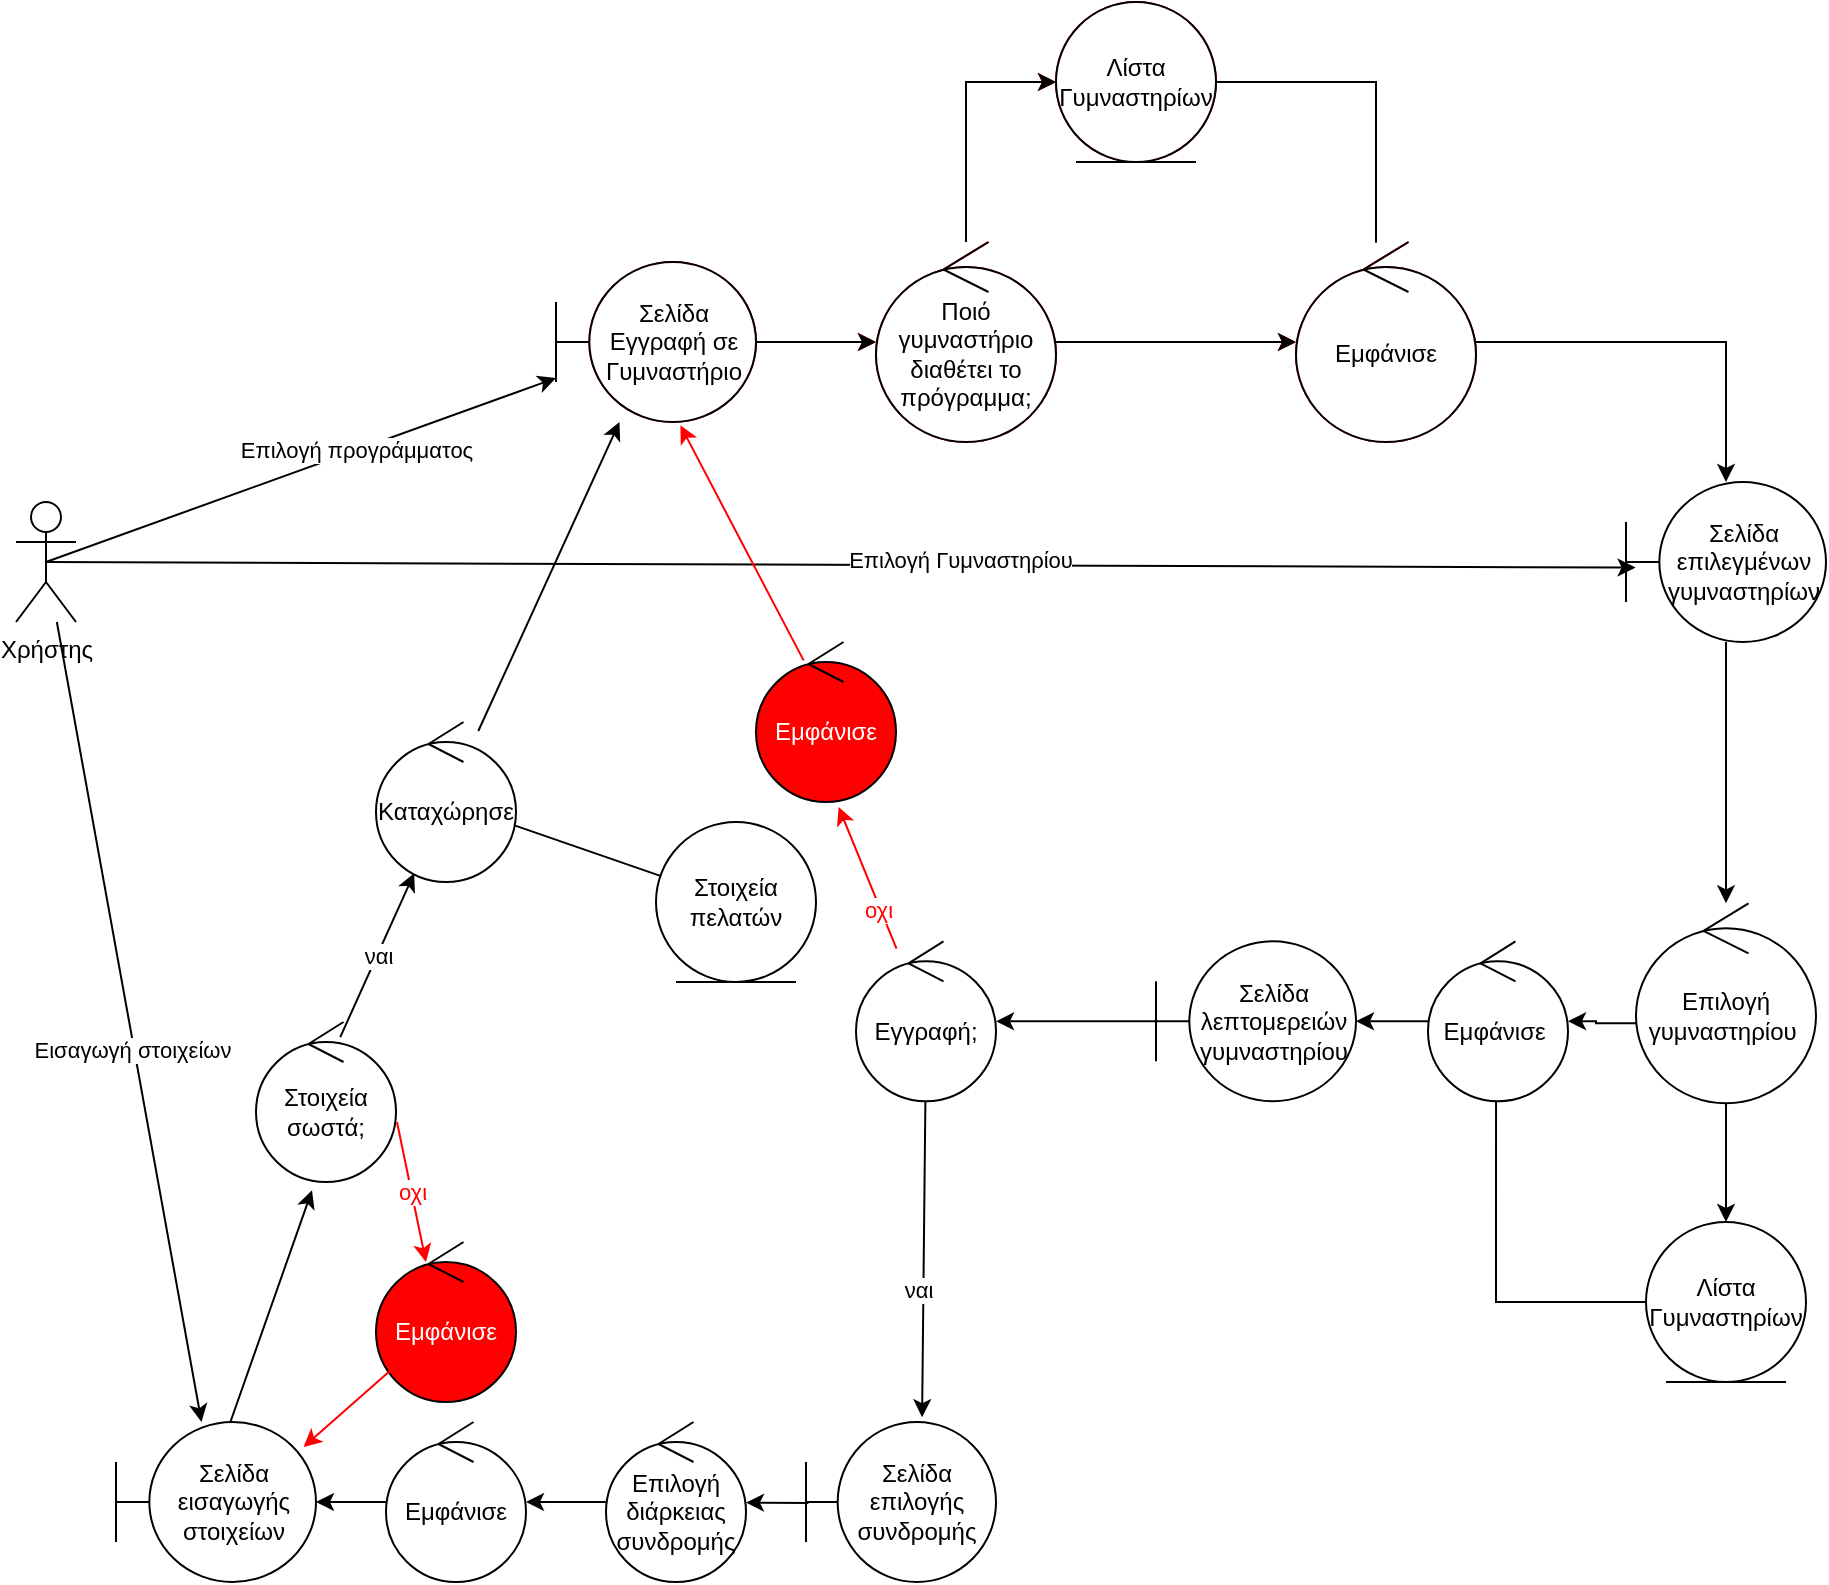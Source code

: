 <mxfile version="20.8.16" type="device"><diagram name="Σελίδα-1" id="yXYEk0ckXVq3rZ-9TFlv"><mxGraphModel dx="1182" dy="690" grid="1" gridSize="10" guides="1" tooltips="1" connect="1" arrows="1" fold="1" page="1" pageScale="1" pageWidth="1654" pageHeight="1169" math="0" shadow="0"><root><mxCell id="0"/><mxCell id="1" parent="0"/><mxCell id="R5TN7imuSOn3KZT6c9Oi-3" style="rounded=0;orthogonalLoop=1;jettySize=auto;html=1;exitX=0.5;exitY=0.5;exitDx=0;exitDy=0;exitPerimeter=0;strokeColor=#000000;fontColor=#000000;" parent="1" source="R5TN7imuSOn3KZT6c9Oi-1" target="R5TN7imuSOn3KZT6c9Oi-2" edge="1"><mxGeometry relative="1" as="geometry"/></mxCell><mxCell id="R5TN7imuSOn3KZT6c9Oi-46" value="&lt;font&gt;Επιλογή προγράμματος&lt;/font&gt;" style="edgeLabel;html=1;align=center;verticalAlign=middle;resizable=0;points=[];fontColor=#000000;" parent="R5TN7imuSOn3KZT6c9Oi-3" vertex="1" connectable="0"><mxGeometry x="0.215" relative="1" as="geometry"><mxPoint as="offset"/></mxGeometry></mxCell><mxCell id="R5TN7imuSOn3KZT6c9Oi-12" style="rounded=0;orthogonalLoop=1;jettySize=auto;html=1;exitX=0.5;exitY=0.5;exitDx=0;exitDy=0;exitPerimeter=0;entryX=0.048;entryY=0.535;entryDx=0;entryDy=0;entryPerimeter=0;strokeColor=#000000;fontColor=#000000;" parent="1" source="R5TN7imuSOn3KZT6c9Oi-1" target="R5TN7imuSOn3KZT6c9Oi-10" edge="1"><mxGeometry relative="1" as="geometry"><mxPoint x="700" y="330" as="targetPoint"/></mxGeometry></mxCell><mxCell id="R5TN7imuSOn3KZT6c9Oi-13" value="Επιλογή Γυμναστηρίου" style="edgeLabel;html=1;align=center;verticalAlign=middle;resizable=0;points=[];fontColor=#000000;" parent="R5TN7imuSOn3KZT6c9Oi-12" vertex="1" connectable="0"><mxGeometry x="0.15" y="3" relative="1" as="geometry"><mxPoint as="offset"/></mxGeometry></mxCell><mxCell id="R5TN7imuSOn3KZT6c9Oi-42" value="" style="rounded=0;orthogonalLoop=1;jettySize=auto;html=1;strokeColor=#000000;fontColor=#000000;" parent="1" source="R5TN7imuSOn3KZT6c9Oi-1" target="R5TN7imuSOn3KZT6c9Oi-29" edge="1"><mxGeometry relative="1" as="geometry"/></mxCell><mxCell id="R5TN7imuSOn3KZT6c9Oi-45" value="Εισαγωγή στοιχείων" style="edgeLabel;html=1;align=center;verticalAlign=middle;resizable=0;points=[];fontColor=#000000;" parent="R5TN7imuSOn3KZT6c9Oi-42" vertex="1" connectable="0"><mxGeometry x="0.067" y="-1" relative="1" as="geometry"><mxPoint as="offset"/></mxGeometry></mxCell><mxCell id="R5TN7imuSOn3KZT6c9Oi-1" value="Χρήστης" style="shape=umlActor;verticalLabelPosition=bottom;verticalAlign=top;html=1;outlineConnect=0;fontColor=#000000;" parent="1" vertex="1"><mxGeometry x="210" y="250" width="30" height="60" as="geometry"/></mxCell><mxCell id="R5TN7imuSOn3KZT6c9Oi-5" value="" style="edgeStyle=orthogonalEdgeStyle;rounded=0;orthogonalLoop=1;jettySize=auto;html=1;strokeColor=#FF0000;fontColor=#000000;" parent="1" source="R5TN7imuSOn3KZT6c9Oi-2" target="R5TN7imuSOn3KZT6c9Oi-4" edge="1"><mxGeometry relative="1" as="geometry"><mxPoint x="560" y="200" as="targetPoint"/></mxGeometry></mxCell><mxCell id="R5TN7imuSOn3KZT6c9Oi-2" value="&lt;font&gt;Σελίδα Εγγραφή σε Γυμναστήριο&lt;/font&gt;" style="shape=umlBoundary;whiteSpace=wrap;html=1;strokeColor=#FF0000;fontColor=#000000;" parent="1" vertex="1"><mxGeometry x="480" y="130" width="100" height="80" as="geometry"/></mxCell><mxCell id="R5TN7imuSOn3KZT6c9Oi-7" value="" style="edgeStyle=orthogonalEdgeStyle;rounded=0;orthogonalLoop=1;jettySize=auto;html=1;strokeColor=#FF0000;fontColor=#000000;" parent="1" source="R5TN7imuSOn3KZT6c9Oi-4" target="R5TN7imuSOn3KZT6c9Oi-6" edge="1"><mxGeometry relative="1" as="geometry"><Array as="points"><mxPoint x="685" y="40"/></Array></mxGeometry></mxCell><mxCell id="R5TN7imuSOn3KZT6c9Oi-9" value="" style="edgeStyle=orthogonalEdgeStyle;rounded=0;orthogonalLoop=1;jettySize=auto;html=1;strokeColor=#FF0000;fontColor=#000000;" parent="1" source="R5TN7imuSOn3KZT6c9Oi-4" target="R5TN7imuSOn3KZT6c9Oi-8" edge="1"><mxGeometry relative="1" as="geometry"/></mxCell><mxCell id="R5TN7imuSOn3KZT6c9Oi-4" value="&lt;font&gt;Ποιό γυμναστήριο διαθέτει το πρόγραμμα;&lt;/font&gt;" style="ellipse;shape=umlControl;whiteSpace=wrap;html=1;strokeColor=#FF0000;fontColor=#000000;" parent="1" vertex="1"><mxGeometry x="640" y="120" width="90" height="100" as="geometry"/></mxCell><mxCell id="R5TN7imuSOn3KZT6c9Oi-6" value="&lt;font&gt;Λίστα Γυμναστηρίων&lt;/font&gt;" style="ellipse;shape=umlEntity;whiteSpace=wrap;html=1;strokeColor=#FF0000;fontColor=#000000;" parent="1" vertex="1"><mxGeometry x="730" width="80" height="80" as="geometry"/></mxCell><mxCell id="R5TN7imuSOn3KZT6c9Oi-11" value="" style="edgeStyle=orthogonalEdgeStyle;rounded=0;orthogonalLoop=1;jettySize=auto;html=1;strokeColor=#000000;fontColor=#000000;" parent="1" source="R5TN7imuSOn3KZT6c9Oi-8" target="R5TN7imuSOn3KZT6c9Oi-10" edge="1"><mxGeometry relative="1" as="geometry"/></mxCell><mxCell id="ug4J_Ss9mCwyKm0yuiUr-1" value="" style="edgeStyle=orthogonalEdgeStyle;rounded=0;orthogonalLoop=1;jettySize=auto;html=1;strokeColor=#FF0000;endArrow=none;endFill=0;fontColor=#000000;" parent="1" source="R5TN7imuSOn3KZT6c9Oi-8" target="R5TN7imuSOn3KZT6c9Oi-6" edge="1"><mxGeometry relative="1" as="geometry"><Array as="points"><mxPoint x="890" y="40"/></Array></mxGeometry></mxCell><mxCell id="R5TN7imuSOn3KZT6c9Oi-8" value="&lt;font&gt;Εμφάνισε&lt;/font&gt;" style="ellipse;shape=umlControl;whiteSpace=wrap;html=1;strokeColor=#FF0000;fontColor=#000000;" parent="1" vertex="1"><mxGeometry x="850" y="120" width="90" height="100" as="geometry"/></mxCell><mxCell id="R5TN7imuSOn3KZT6c9Oi-15" value="" style="edgeStyle=orthogonalEdgeStyle;rounded=0;orthogonalLoop=1;jettySize=auto;html=1;exitX=0.111;exitY=0.6;exitDx=0;exitDy=0;exitPerimeter=0;strokeColor=#000000;fontColor=#000000;" parent="1" source="R5TN7imuSOn3KZT6c9Oi-18" target="R5TN7imuSOn3KZT6c9Oi-14" edge="1"><mxGeometry relative="1" as="geometry"><mxPoint x="1060" y="460.64" as="sourcePoint"/></mxGeometry></mxCell><mxCell id="R5TN7imuSOn3KZT6c9Oi-19" value="" style="edgeStyle=orthogonalEdgeStyle;rounded=0;orthogonalLoop=1;jettySize=auto;html=1;strokeColor=#000000;fontColor=#000000;" parent="1" source="R5TN7imuSOn3KZT6c9Oi-10" target="R5TN7imuSOn3KZT6c9Oi-18" edge="1"><mxGeometry relative="1" as="geometry"/></mxCell><mxCell id="R5TN7imuSOn3KZT6c9Oi-10" value="&lt;font&gt;Σελίδα επιλεγμένων γυμναστηρίων&lt;/font&gt;" style="shape=umlBoundary;whiteSpace=wrap;html=1;movable=1;resizable=1;rotatable=1;deletable=1;editable=1;locked=0;connectable=1;strokeColor=#000000;fontColor=#000000;" parent="1" vertex="1"><mxGeometry x="1015" y="240" width="100" height="80" as="geometry"/></mxCell><mxCell id="R5TN7imuSOn3KZT6c9Oi-17" value="" style="edgeStyle=orthogonalEdgeStyle;rounded=0;orthogonalLoop=1;jettySize=auto;html=1;strokeColor=#000000;fontColor=#000000;" parent="1" source="R5TN7imuSOn3KZT6c9Oi-14" target="R5TN7imuSOn3KZT6c9Oi-16" edge="1"><mxGeometry relative="1" as="geometry"/></mxCell><mxCell id="R5TN7imuSOn3KZT6c9Oi-14" value="&lt;font&gt;Εμφάνισε&amp;nbsp;&lt;/font&gt;" style="ellipse;shape=umlControl;whiteSpace=wrap;html=1;strokeColor=#000000;fontColor=#000000;" parent="1" vertex="1"><mxGeometry x="916" y="469.64" width="70" height="80" as="geometry"/></mxCell><mxCell id="R5TN7imuSOn3KZT6c9Oi-26" value="" style="edgeStyle=orthogonalEdgeStyle;rounded=0;orthogonalLoop=1;jettySize=auto;html=1;strokeColor=#000000;fontColor=#000000;" parent="1" source="R5TN7imuSOn3KZT6c9Oi-16" target="R5TN7imuSOn3KZT6c9Oi-23" edge="1"><mxGeometry relative="1" as="geometry"/></mxCell><mxCell id="R5TN7imuSOn3KZT6c9Oi-16" value="&lt;font&gt;Σελίδα λεπτομερειών γυμναστηρίου&lt;/font&gt;" style="shape=umlBoundary;whiteSpace=wrap;html=1;strokeColor=#000000;fontColor=#000000;" parent="1" vertex="1"><mxGeometry x="780" y="469.64" width="100" height="80" as="geometry"/></mxCell><mxCell id="ug4J_Ss9mCwyKm0yuiUr-3" value="" style="edgeStyle=orthogonalEdgeStyle;rounded=0;orthogonalLoop=1;jettySize=auto;html=1;strokeColor=#000000;fontColor=#000000;" parent="1" source="R5TN7imuSOn3KZT6c9Oi-18" target="R5TN7imuSOn3KZT6c9Oi-21" edge="1"><mxGeometry relative="1" as="geometry"/></mxCell><mxCell id="R5TN7imuSOn3KZT6c9Oi-18" value="&lt;font&gt;Επιλογή γυμναστηρίου&amp;nbsp;&lt;/font&gt;" style="ellipse;shape=umlControl;whiteSpace=wrap;html=1;strokeColor=#000000;fontColor=#000000;" parent="1" vertex="1"><mxGeometry x="1020" y="450.64" width="90" height="100" as="geometry"/></mxCell><mxCell id="ug4J_Ss9mCwyKm0yuiUr-5" style="edgeStyle=orthogonalEdgeStyle;rounded=0;orthogonalLoop=1;jettySize=auto;html=1;exitX=0;exitY=0.5;exitDx=0;exitDy=0;entryX=0.486;entryY=1.005;entryDx=0;entryDy=0;entryPerimeter=0;strokeColor=#000000;endArrow=none;endFill=0;fontColor=#000000;" parent="1" source="R5TN7imuSOn3KZT6c9Oi-21" target="R5TN7imuSOn3KZT6c9Oi-14" edge="1"><mxGeometry relative="1" as="geometry"/></mxCell><mxCell id="R5TN7imuSOn3KZT6c9Oi-21" value="&lt;font&gt;Λίστα Γυμναστηρίων&lt;/font&gt;" style="ellipse;shape=umlEntity;whiteSpace=wrap;html=1;strokeColor=#000000;fontColor=#000000;" parent="1" vertex="1"><mxGeometry x="1025" y="610" width="80" height="80" as="geometry"/></mxCell><mxCell id="R5TN7imuSOn3KZT6c9Oi-27" value="" style="rounded=0;orthogonalLoop=1;jettySize=auto;html=1;fontColor=#FF0000;strokeColor=#FF0000;entryX=0.59;entryY=1.031;entryDx=0;entryDy=0;entryPerimeter=0;" parent="1" source="R5TN7imuSOn3KZT6c9Oi-23" target="r6VB1Nurh5U4-vM3snNj-21" edge="1"><mxGeometry relative="1" as="geometry"><mxPoint x="620" y="400" as="targetPoint"/></mxGeometry></mxCell><mxCell id="R5TN7imuSOn3KZT6c9Oi-28" value="οχι" style="edgeLabel;html=1;align=center;verticalAlign=middle;resizable=0;points=[];fontColor=#FF0000;" parent="R5TN7imuSOn3KZT6c9Oi-27" vertex="1" connectable="0"><mxGeometry x="-0.422" y="1" relative="1" as="geometry"><mxPoint as="offset"/></mxGeometry></mxCell><mxCell id="R5TN7imuSOn3KZT6c9Oi-31" value="" style="rounded=0;orthogonalLoop=1;jettySize=auto;html=1;entryX=0.611;entryY=-0.03;entryDx=0;entryDy=0;entryPerimeter=0;strokeColor=#000000;fontColor=#000000;" parent="1" source="R5TN7imuSOn3KZT6c9Oi-23" target="R5TN7imuSOn3KZT6c9Oi-30" edge="1"><mxGeometry relative="1" as="geometry"><mxPoint x="440" y="570" as="sourcePoint"/></mxGeometry></mxCell><mxCell id="R5TN7imuSOn3KZT6c9Oi-32" value="&lt;font&gt;ναι&lt;/font&gt;" style="edgeLabel;html=1;align=center;verticalAlign=middle;resizable=0;points=[];fontColor=#000000;" parent="R5TN7imuSOn3KZT6c9Oi-31" vertex="1" connectable="0"><mxGeometry x="0.188" y="-3" relative="1" as="geometry"><mxPoint as="offset"/></mxGeometry></mxCell><mxCell id="R5TN7imuSOn3KZT6c9Oi-23" value="&lt;font&gt;Εγγραφή;&lt;/font&gt;" style="ellipse;shape=umlControl;whiteSpace=wrap;html=1;strokeColor=#000000;fontColor=#000000;" parent="1" vertex="1"><mxGeometry x="630" y="469.64" width="70" height="80" as="geometry"/></mxCell><mxCell id="R5TN7imuSOn3KZT6c9Oi-40" value="ναι" style="rounded=0;orthogonalLoop=1;jettySize=auto;html=1;strokeColor=#000000;fontColor=#000000;exitX=0.602;exitY=0.094;exitDx=0;exitDy=0;exitPerimeter=0;" parent="1" source="r6VB1Nurh5U4-vM3snNj-16" target="R5TN7imuSOn3KZT6c9Oi-39" edge="1"><mxGeometry relative="1" as="geometry"><mxPoint x="430" y="510" as="sourcePoint"/></mxGeometry></mxCell><mxCell id="R5TN7imuSOn3KZT6c9Oi-29" value="&lt;font&gt;Σελίδα εισαγωγής στοιχείων&lt;/font&gt;" style="shape=umlBoundary;whiteSpace=wrap;html=1;strokeColor=#000000;fontColor=#000000;" parent="1" vertex="1"><mxGeometry x="260" y="710" width="100" height="80" as="geometry"/></mxCell><mxCell id="R5TN7imuSOn3KZT6c9Oi-35" value="" style="rounded=0;orthogonalLoop=1;jettySize=auto;html=1;exitX=0.013;exitY=0.507;exitDx=0;exitDy=0;exitPerimeter=0;strokeColor=#000000;fontColor=#000000;" parent="1" source="R5TN7imuSOn3KZT6c9Oi-30" target="R5TN7imuSOn3KZT6c9Oi-34" edge="1"><mxGeometry relative="1" as="geometry"><mxPoint x="635" y="740" as="sourcePoint"/></mxGeometry></mxCell><mxCell id="R5TN7imuSOn3KZT6c9Oi-30" value="&lt;font&gt;Σελίδα επιλογής συνδρομής&lt;/font&gt;" style="shape=umlBoundary;whiteSpace=wrap;html=1;strokeColor=#000000;fontColor=#000000;" parent="1" vertex="1"><mxGeometry x="605" y="710" width="95" height="80" as="geometry"/></mxCell><mxCell id="R5TN7imuSOn3KZT6c9Oi-48" value="" style="edgeStyle=orthogonalEdgeStyle;rounded=0;orthogonalLoop=1;jettySize=auto;html=1;strokeColor=#000000;fontColor=#000000;" parent="1" source="R5TN7imuSOn3KZT6c9Oi-34" target="R5TN7imuSOn3KZT6c9Oi-37" edge="1"><mxGeometry relative="1" as="geometry"/></mxCell><mxCell id="R5TN7imuSOn3KZT6c9Oi-34" value="&lt;font&gt;Επιλογή διάρκειας συνδρομής&lt;/font&gt;" style="ellipse;shape=umlControl;whiteSpace=wrap;html=1;strokeColor=#000000;fontColor=#000000;" parent="1" vertex="1"><mxGeometry x="505" y="710" width="70" height="80" as="geometry"/></mxCell><mxCell id="R5TN7imuSOn3KZT6c9Oi-38" value="" style="rounded=0;orthogonalLoop=1;jettySize=auto;html=1;strokeColor=#000000;fontColor=#000000;" parent="1" source="R5TN7imuSOn3KZT6c9Oi-37" target="R5TN7imuSOn3KZT6c9Oi-29" edge="1"><mxGeometry relative="1" as="geometry"/></mxCell><mxCell id="R5TN7imuSOn3KZT6c9Oi-37" value="&lt;font&gt;Εμφάνισε&lt;/font&gt;" style="ellipse;shape=umlControl;whiteSpace=wrap;html=1;strokeColor=#000000;fontColor=#000000;" parent="1" vertex="1"><mxGeometry x="395" y="710" width="70" height="80" as="geometry"/></mxCell><mxCell id="R5TN7imuSOn3KZT6c9Oi-43" value="" style="rounded=0;orthogonalLoop=1;jettySize=auto;html=1;strokeColor=#000000;fontColor=#000000;endArrow=none;endFill=0;" parent="1" source="R5TN7imuSOn3KZT6c9Oi-39" target="R5TN7imuSOn3KZT6c9Oi-41" edge="1"><mxGeometry relative="1" as="geometry"/></mxCell><mxCell id="R5TN7imuSOn3KZT6c9Oi-44" value="" style="rounded=0;orthogonalLoop=1;jettySize=auto;html=1;strokeColor=#000000;fontColor=#000000;" parent="1" source="R5TN7imuSOn3KZT6c9Oi-39" target="R5TN7imuSOn3KZT6c9Oi-2" edge="1"><mxGeometry relative="1" as="geometry"/></mxCell><mxCell id="R5TN7imuSOn3KZT6c9Oi-39" value="Καταχώρησε" style="ellipse;shape=umlControl;whiteSpace=wrap;html=1;strokeColor=#000000;fontColor=#000000;" parent="1" vertex="1"><mxGeometry x="390" y="360" width="70" height="80" as="geometry"/></mxCell><mxCell id="R5TN7imuSOn3KZT6c9Oi-41" value="&lt;font&gt;Στοιχεία πελατών&lt;/font&gt;" style="ellipse;shape=umlEntity;whiteSpace=wrap;html=1;strokeColor=#000000;fontColor=#000000;" parent="1" vertex="1"><mxGeometry x="530" y="410" width="80" height="80" as="geometry"/></mxCell><mxCell id="r6VB1Nurh5U4-vM3snNj-1" value="&lt;font&gt;Ποιό γυμναστήριο διαθέτει το πρόγραμμα;&lt;/font&gt;" style="ellipse;shape=umlControl;whiteSpace=wrap;html=1;strokeColor=#000000;fontColor=#000000;" vertex="1" parent="1"><mxGeometry x="640" y="120" width="90" height="100" as="geometry"/></mxCell><mxCell id="r6VB1Nurh5U4-vM3snNj-2" value="&lt;font&gt;Εμφάνισε&lt;/font&gt;" style="ellipse;shape=umlControl;whiteSpace=wrap;html=1;strokeColor=#000000;fontColor=#000000;" vertex="1" parent="1"><mxGeometry x="850" y="120" width="90" height="100" as="geometry"/></mxCell><mxCell id="r6VB1Nurh5U4-vM3snNj-3" value="&lt;font&gt;Λίστα Γυμναστηρίων&lt;/font&gt;" style="ellipse;shape=umlEntity;whiteSpace=wrap;html=1;strokeColor=#000000;fontColor=#000000;" vertex="1" parent="1"><mxGeometry x="730" width="80" height="80" as="geometry"/></mxCell><mxCell id="r6VB1Nurh5U4-vM3snNj-4" value="&lt;font&gt;Σελίδα Εγγραφή σε Γυμναστήριο&lt;/font&gt;" style="shape=umlBoundary;whiteSpace=wrap;html=1;strokeColor=#000000;fontColor=#000000;" vertex="1" parent="1"><mxGeometry x="480" y="130" width="100" height="80" as="geometry"/></mxCell><mxCell id="r6VB1Nurh5U4-vM3snNj-10" value="" style="edgeStyle=orthogonalEdgeStyle;rounded=0;orthogonalLoop=1;jettySize=auto;html=1;strokeColor=#000000;fontColor=#000000;" edge="1" source="r6VB1Nurh5U4-vM3snNj-4" target="r6VB1Nurh5U4-vM3snNj-1" parent="1"><mxGeometry relative="1" as="geometry"><mxPoint x="560" y="200" as="targetPoint"/></mxGeometry></mxCell><mxCell id="r6VB1Nurh5U4-vM3snNj-11" value="" style="edgeStyle=orthogonalEdgeStyle;rounded=0;orthogonalLoop=1;jettySize=auto;html=1;strokeColor=#000000;fontColor=#000000;" edge="1" source="r6VB1Nurh5U4-vM3snNj-1" target="r6VB1Nurh5U4-vM3snNj-2" parent="1"><mxGeometry relative="1" as="geometry"/></mxCell><mxCell id="r6VB1Nurh5U4-vM3snNj-12" value="" style="edgeStyle=orthogonalEdgeStyle;rounded=0;orthogonalLoop=1;jettySize=auto;html=1;strokeColor=#000000;fontColor=#000000;" edge="1" source="r6VB1Nurh5U4-vM3snNj-1" target="r6VB1Nurh5U4-vM3snNj-3" parent="1"><mxGeometry relative="1" as="geometry"><Array as="points"><mxPoint x="685" y="40"/></Array></mxGeometry></mxCell><mxCell id="r6VB1Nurh5U4-vM3snNj-13" value="" style="edgeStyle=orthogonalEdgeStyle;rounded=0;orthogonalLoop=1;jettySize=auto;html=1;strokeColor=#000000;endArrow=none;endFill=0;fontColor=#000000;" edge="1" source="r6VB1Nurh5U4-vM3snNj-2" target="r6VB1Nurh5U4-vM3snNj-3" parent="1"><mxGeometry relative="1" as="geometry"><Array as="points"><mxPoint x="890" y="40"/></Array></mxGeometry></mxCell><mxCell id="r6VB1Nurh5U4-vM3snNj-16" value="Στοιχεία σωστά;" style="ellipse;shape=umlControl;whiteSpace=wrap;html=1;strokeColor=#000000;fontColor=#000000;" vertex="1" parent="1"><mxGeometry x="330" y="510" width="70" height="80" as="geometry"/></mxCell><mxCell id="r6VB1Nurh5U4-vM3snNj-17" value="&lt;font color=&quot;#ffffff&quot;&gt;Εμφάνισε&lt;/font&gt;" style="ellipse;shape=umlControl;whiteSpace=wrap;html=1;strokeColor=#000000;fontColor=#000000;fillColor=#FF0000;" vertex="1" parent="1"><mxGeometry x="390" y="620" width="70" height="80" as="geometry"/></mxCell><mxCell id="r6VB1Nurh5U4-vM3snNj-18" value="" style="endArrow=classic;html=1;rounded=0;strokeColor=#000000;fontColor=#000000;exitX=0.572;exitY=0;exitDx=0;exitDy=0;exitPerimeter=0;entryX=0.4;entryY=1.052;entryDx=0;entryDy=0;entryPerimeter=0;" edge="1" parent="1" source="R5TN7imuSOn3KZT6c9Oi-29" target="r6VB1Nurh5U4-vM3snNj-16"><mxGeometry width="50" height="50" relative="1" as="geometry"><mxPoint x="340" y="700" as="sourcePoint"/><mxPoint x="390" y="650" as="targetPoint"/></mxGeometry></mxCell><mxCell id="r6VB1Nurh5U4-vM3snNj-19" value="οχι" style="endArrow=classic;html=1;rounded=0;strokeColor=#FF0000;fontColor=#FF0000;exitX=1.007;exitY=0.625;exitDx=0;exitDy=0;exitPerimeter=0;entryX=0.357;entryY=0.125;entryDx=0;entryDy=0;entryPerimeter=0;" edge="1" parent="1" source="r6VB1Nurh5U4-vM3snNj-16" target="r6VB1Nurh5U4-vM3snNj-17"><mxGeometry width="50" height="50" relative="1" as="geometry"><mxPoint x="450" y="600" as="sourcePoint"/><mxPoint x="500" y="550" as="targetPoint"/></mxGeometry></mxCell><mxCell id="r6VB1Nurh5U4-vM3snNj-20" value="" style="endArrow=classic;html=1;rounded=0;strokeColor=#FF0000;fontColor=#FF0000;entryX=0.938;entryY=0.156;entryDx=0;entryDy=0;entryPerimeter=0;" edge="1" parent="1" source="r6VB1Nurh5U4-vM3snNj-17" target="R5TN7imuSOn3KZT6c9Oi-29"><mxGeometry width="50" height="50" relative="1" as="geometry"><mxPoint x="540" y="660" as="sourcePoint"/><mxPoint x="590" y="610" as="targetPoint"/></mxGeometry></mxCell><mxCell id="r6VB1Nurh5U4-vM3snNj-21" value="&lt;font color=&quot;#ffffff&quot;&gt;Εμφάνισε&lt;/font&gt;" style="ellipse;shape=umlControl;whiteSpace=wrap;html=1;strokeColor=#000000;fontColor=#FF0000;fillColor=#FF0000;" vertex="1" parent="1"><mxGeometry x="580" y="320" width="70" height="80" as="geometry"/></mxCell><mxCell id="r6VB1Nurh5U4-vM3snNj-22" value="" style="endArrow=classic;html=1;rounded=0;strokeColor=#FF0000;fontColor=#FF0000;entryX=0.622;entryY=1.021;entryDx=0;entryDy=0;entryPerimeter=0;exitX=0.34;exitY=0.115;exitDx=0;exitDy=0;exitPerimeter=0;" edge="1" parent="1" source="r6VB1Nurh5U4-vM3snNj-21" target="r6VB1Nurh5U4-vM3snNj-4"><mxGeometry width="50" height="50" relative="1" as="geometry"><mxPoint x="720" y="360" as="sourcePoint"/><mxPoint x="760" y="320" as="targetPoint"/></mxGeometry></mxCell></root></mxGraphModel></diagram></mxfile>